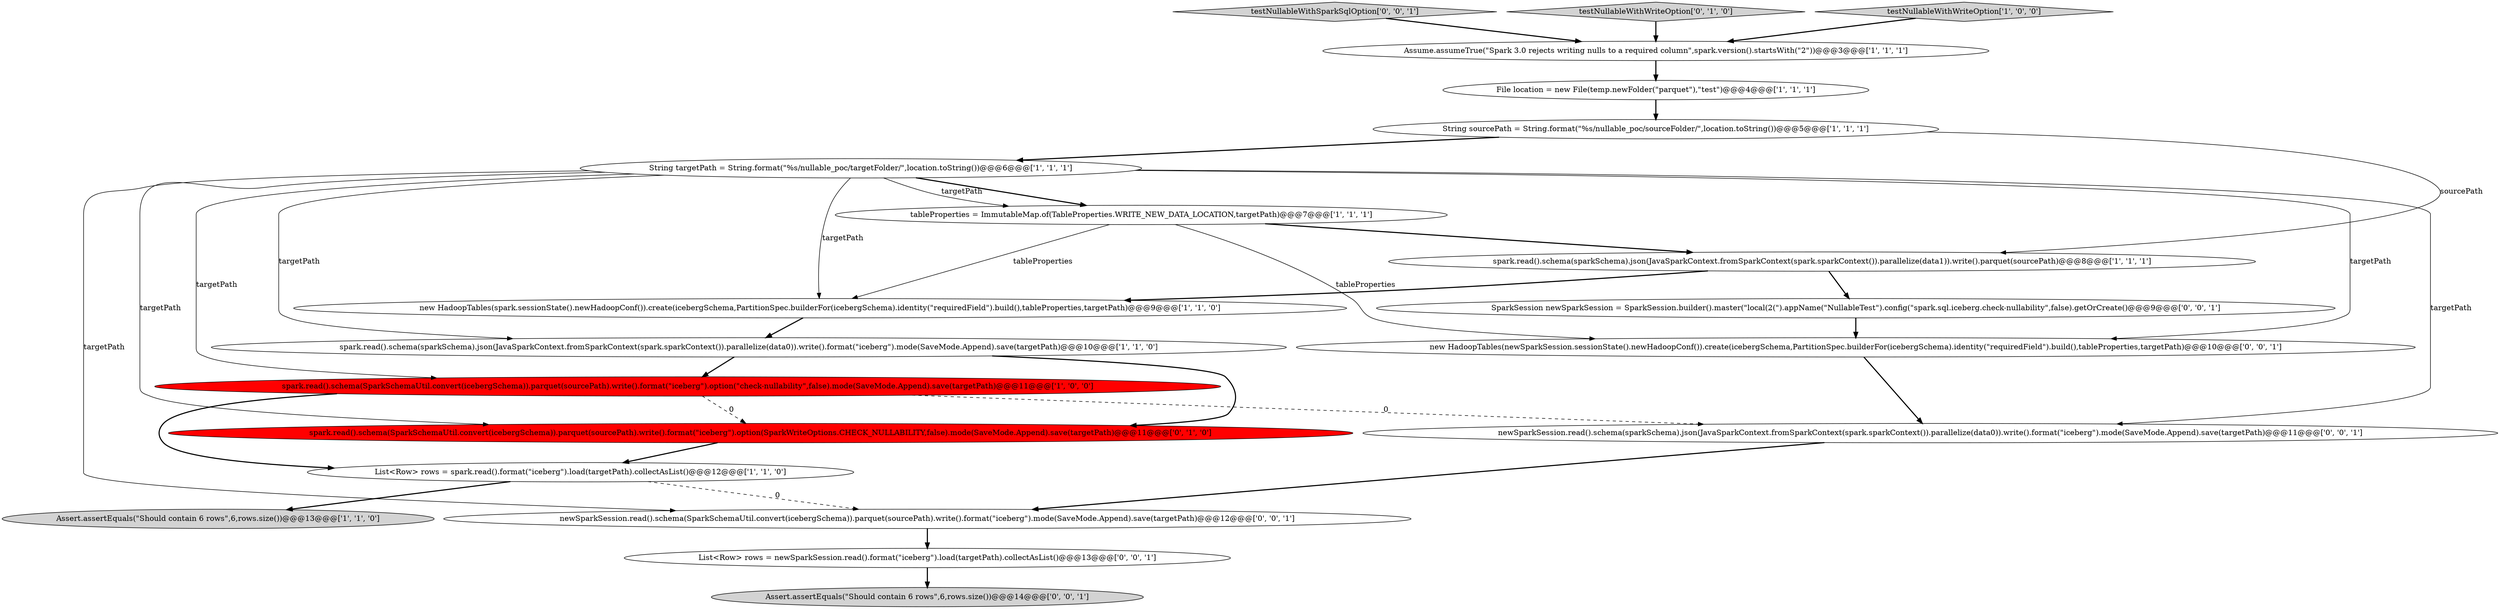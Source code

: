 digraph {
6 [style = filled, label = "Assume.assumeTrue(\"Spark 3.0 rejects writing nulls to a required column\",spark.version().startsWith(\"2\"))@@@3@@@['1', '1', '1']", fillcolor = white, shape = ellipse image = "AAA0AAABBB1BBB"];
16 [style = filled, label = "testNullableWithSparkSqlOption['0', '0', '1']", fillcolor = lightgray, shape = diamond image = "AAA0AAABBB3BBB"];
2 [style = filled, label = "tableProperties = ImmutableMap.of(TableProperties.WRITE_NEW_DATA_LOCATION,targetPath)@@@7@@@['1', '1', '1']", fillcolor = white, shape = ellipse image = "AAA0AAABBB1BBB"];
12 [style = filled, label = "testNullableWithWriteOption['0', '1', '0']", fillcolor = lightgray, shape = diamond image = "AAA0AAABBB2BBB"];
9 [style = filled, label = "new HadoopTables(spark.sessionState().newHadoopConf()).create(icebergSchema,PartitionSpec.builderFor(icebergSchema).identity(\"requiredField\").build(),tableProperties,targetPath)@@@9@@@['1', '1', '0']", fillcolor = white, shape = ellipse image = "AAA0AAABBB1BBB"];
15 [style = filled, label = "new HadoopTables(newSparkSession.sessionState().newHadoopConf()).create(icebergSchema,PartitionSpec.builderFor(icebergSchema).identity(\"requiredField\").build(),tableProperties,targetPath)@@@10@@@['0', '0', '1']", fillcolor = white, shape = ellipse image = "AAA0AAABBB3BBB"];
1 [style = filled, label = "File location = new File(temp.newFolder(\"parquet\"),\"test\")@@@4@@@['1', '1', '1']", fillcolor = white, shape = ellipse image = "AAA0AAABBB1BBB"];
20 [style = filled, label = "newSparkSession.read().schema(sparkSchema).json(JavaSparkContext.fromSparkContext(spark.sparkContext()).parallelize(data0)).write().format(\"iceberg\").mode(SaveMode.Append).save(targetPath)@@@11@@@['0', '0', '1']", fillcolor = white, shape = ellipse image = "AAA0AAABBB3BBB"];
7 [style = filled, label = "spark.read().schema(sparkSchema).json(JavaSparkContext.fromSparkContext(spark.sparkContext()).parallelize(data1)).write().parquet(sourcePath)@@@8@@@['1', '1', '1']", fillcolor = white, shape = ellipse image = "AAA0AAABBB1BBB"];
14 [style = filled, label = "List<Row> rows = newSparkSession.read().format(\"iceberg\").load(targetPath).collectAsList()@@@13@@@['0', '0', '1']", fillcolor = white, shape = ellipse image = "AAA0AAABBB3BBB"];
11 [style = filled, label = "spark.read().schema(SparkSchemaUtil.convert(icebergSchema)).parquet(sourcePath).write().format(\"iceberg\").option(\"check-nullability\",false).mode(SaveMode.Append).save(targetPath)@@@11@@@['1', '0', '0']", fillcolor = red, shape = ellipse image = "AAA1AAABBB1BBB"];
10 [style = filled, label = "spark.read().schema(sparkSchema).json(JavaSparkContext.fromSparkContext(spark.sparkContext()).parallelize(data0)).write().format(\"iceberg\").mode(SaveMode.Append).save(targetPath)@@@10@@@['1', '1', '0']", fillcolor = white, shape = ellipse image = "AAA0AAABBB1BBB"];
5 [style = filled, label = "testNullableWithWriteOption['1', '0', '0']", fillcolor = lightgray, shape = diamond image = "AAA0AAABBB1BBB"];
19 [style = filled, label = "SparkSession newSparkSession = SparkSession.builder().master(\"local(2(\").appName(\"NullableTest\").config(\"spark.sql.iceberg.check-nullability\",false).getOrCreate()@@@9@@@['0', '0', '1']", fillcolor = white, shape = ellipse image = "AAA0AAABBB3BBB"];
0 [style = filled, label = "Assert.assertEquals(\"Should contain 6 rows\",6,rows.size())@@@13@@@['1', '1', '0']", fillcolor = lightgray, shape = ellipse image = "AAA0AAABBB1BBB"];
13 [style = filled, label = "spark.read().schema(SparkSchemaUtil.convert(icebergSchema)).parquet(sourcePath).write().format(\"iceberg\").option(SparkWriteOptions.CHECK_NULLABILITY,false).mode(SaveMode.Append).save(targetPath)@@@11@@@['0', '1', '0']", fillcolor = red, shape = ellipse image = "AAA1AAABBB2BBB"];
3 [style = filled, label = "String targetPath = String.format(\"%s/nullable_poc/targetFolder/\",location.toString())@@@6@@@['1', '1', '1']", fillcolor = white, shape = ellipse image = "AAA0AAABBB1BBB"];
4 [style = filled, label = "List<Row> rows = spark.read().format(\"iceberg\").load(targetPath).collectAsList()@@@12@@@['1', '1', '0']", fillcolor = white, shape = ellipse image = "AAA0AAABBB1BBB"];
18 [style = filled, label = "newSparkSession.read().schema(SparkSchemaUtil.convert(icebergSchema)).parquet(sourcePath).write().format(\"iceberg\").mode(SaveMode.Append).save(targetPath)@@@12@@@['0', '0', '1']", fillcolor = white, shape = ellipse image = "AAA0AAABBB3BBB"];
17 [style = filled, label = "Assert.assertEquals(\"Should contain 6 rows\",6,rows.size())@@@14@@@['0', '0', '1']", fillcolor = lightgray, shape = ellipse image = "AAA0AAABBB3BBB"];
8 [style = filled, label = "String sourcePath = String.format(\"%s/nullable_poc/sourceFolder/\",location.toString())@@@5@@@['1', '1', '1']", fillcolor = white, shape = ellipse image = "AAA0AAABBB1BBB"];
2->9 [style = solid, label="tableProperties"];
4->18 [style = dashed, label="0"];
3->9 [style = solid, label="targetPath"];
8->7 [style = solid, label="sourcePath"];
1->8 [style = bold, label=""];
11->20 [style = dashed, label="0"];
16->6 [style = bold, label=""];
11->4 [style = bold, label=""];
8->3 [style = bold, label=""];
14->17 [style = bold, label=""];
9->10 [style = bold, label=""];
3->15 [style = solid, label="targetPath"];
12->6 [style = bold, label=""];
2->15 [style = solid, label="tableProperties"];
4->0 [style = bold, label=""];
3->10 [style = solid, label="targetPath"];
7->9 [style = bold, label=""];
20->18 [style = bold, label=""];
6->1 [style = bold, label=""];
11->13 [style = dashed, label="0"];
10->11 [style = bold, label=""];
5->6 [style = bold, label=""];
3->2 [style = bold, label=""];
10->13 [style = bold, label=""];
15->20 [style = bold, label=""];
3->18 [style = solid, label="targetPath"];
3->2 [style = solid, label="targetPath"];
3->20 [style = solid, label="targetPath"];
3->13 [style = solid, label="targetPath"];
2->7 [style = bold, label=""];
19->15 [style = bold, label=""];
3->11 [style = solid, label="targetPath"];
7->19 [style = bold, label=""];
18->14 [style = bold, label=""];
13->4 [style = bold, label=""];
}
